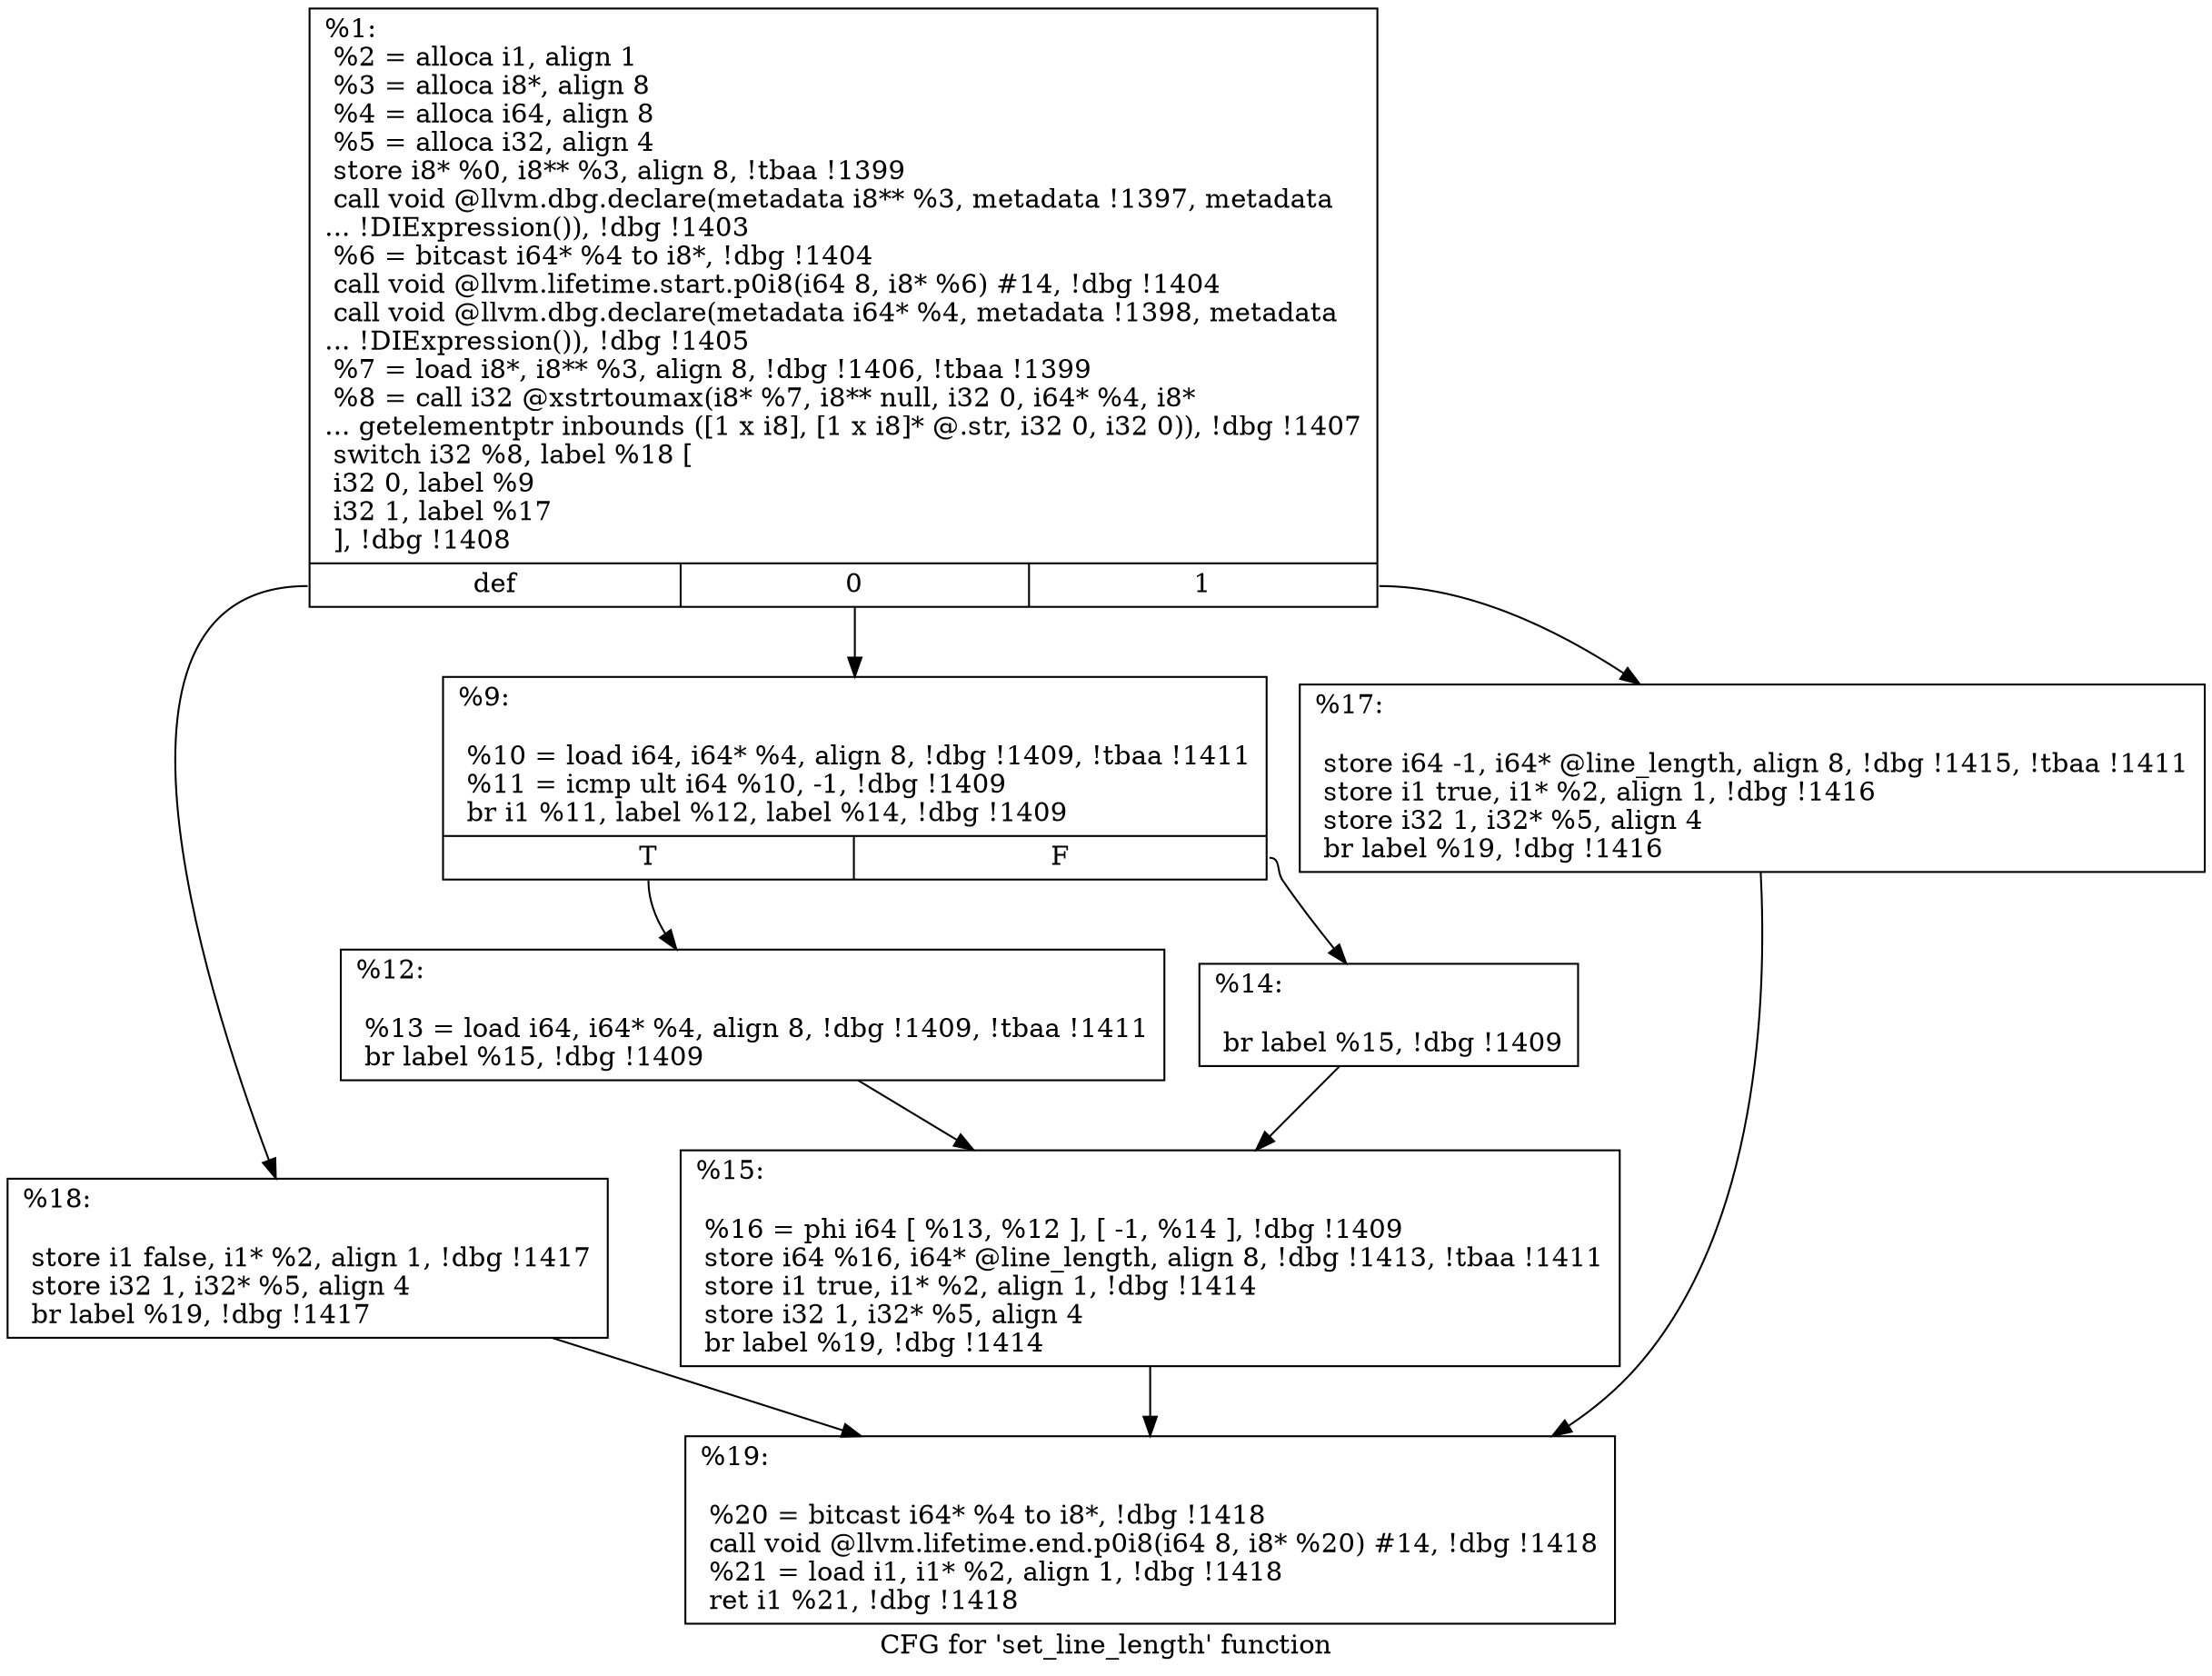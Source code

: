 digraph "CFG for 'set_line_length' function" {
	label="CFG for 'set_line_length' function";

	Node0x2281800 [shape=record,label="{%1:\l  %2 = alloca i1, align 1\l  %3 = alloca i8*, align 8\l  %4 = alloca i64, align 8\l  %5 = alloca i32, align 4\l  store i8* %0, i8** %3, align 8, !tbaa !1399\l  call void @llvm.dbg.declare(metadata i8** %3, metadata !1397, metadata\l... !DIExpression()), !dbg !1403\l  %6 = bitcast i64* %4 to i8*, !dbg !1404\l  call void @llvm.lifetime.start.p0i8(i64 8, i8* %6) #14, !dbg !1404\l  call void @llvm.dbg.declare(metadata i64* %4, metadata !1398, metadata\l... !DIExpression()), !dbg !1405\l  %7 = load i8*, i8** %3, align 8, !dbg !1406, !tbaa !1399\l  %8 = call i32 @xstrtoumax(i8* %7, i8** null, i32 0, i64* %4, i8*\l... getelementptr inbounds ([1 x i8], [1 x i8]* @.str, i32 0, i32 0)), !dbg !1407\l  switch i32 %8, label %18 [\l    i32 0, label %9\l    i32 1, label %17\l  ], !dbg !1408\l|{<s0>def|<s1>0|<s2>1}}"];
	Node0x2281800:s0 -> Node0x22819e0;
	Node0x2281800:s1 -> Node0x2281850;
	Node0x2281800:s2 -> Node0x2281990;
	Node0x2281850 [shape=record,label="{%9:\l\l  %10 = load i64, i64* %4, align 8, !dbg !1409, !tbaa !1411\l  %11 = icmp ult i64 %10, -1, !dbg !1409\l  br i1 %11, label %12, label %14, !dbg !1409\l|{<s0>T|<s1>F}}"];
	Node0x2281850:s0 -> Node0x22818a0;
	Node0x2281850:s1 -> Node0x22818f0;
	Node0x22818a0 [shape=record,label="{%12:\l\l  %13 = load i64, i64* %4, align 8, !dbg !1409, !tbaa !1411\l  br label %15, !dbg !1409\l}"];
	Node0x22818a0 -> Node0x2281940;
	Node0x22818f0 [shape=record,label="{%14:\l\l  br label %15, !dbg !1409\l}"];
	Node0x22818f0 -> Node0x2281940;
	Node0x2281940 [shape=record,label="{%15:\l\l  %16 = phi i64 [ %13, %12 ], [ -1, %14 ], !dbg !1409\l  store i64 %16, i64* @line_length, align 8, !dbg !1413, !tbaa !1411\l  store i1 true, i1* %2, align 1, !dbg !1414\l  store i32 1, i32* %5, align 4\l  br label %19, !dbg !1414\l}"];
	Node0x2281940 -> Node0x2281a30;
	Node0x2281990 [shape=record,label="{%17:\l\l  store i64 -1, i64* @line_length, align 8, !dbg !1415, !tbaa !1411\l  store i1 true, i1* %2, align 1, !dbg !1416\l  store i32 1, i32* %5, align 4\l  br label %19, !dbg !1416\l}"];
	Node0x2281990 -> Node0x2281a30;
	Node0x22819e0 [shape=record,label="{%18:\l\l  store i1 false, i1* %2, align 1, !dbg !1417\l  store i32 1, i32* %5, align 4\l  br label %19, !dbg !1417\l}"];
	Node0x22819e0 -> Node0x2281a30;
	Node0x2281a30 [shape=record,label="{%19:\l\l  %20 = bitcast i64* %4 to i8*, !dbg !1418\l  call void @llvm.lifetime.end.p0i8(i64 8, i8* %20) #14, !dbg !1418\l  %21 = load i1, i1* %2, align 1, !dbg !1418\l  ret i1 %21, !dbg !1418\l}"];
}
